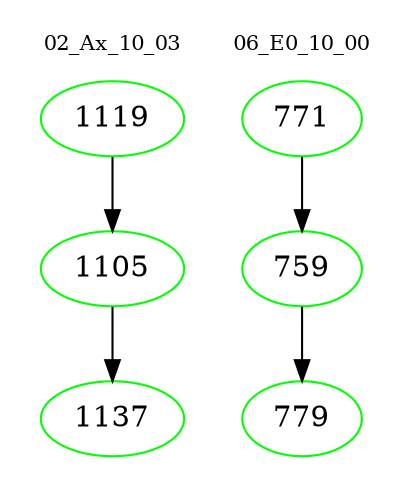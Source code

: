 digraph{
subgraph cluster_0 {
color = white
label = "02_Ax_10_03";
fontsize=10;
T0_1119 [label="1119", color="green"]
T0_1119 -> T0_1105 [color="black"]
T0_1105 [label="1105", color="green"]
T0_1105 -> T0_1137 [color="black"]
T0_1137 [label="1137", color="green"]
}
subgraph cluster_1 {
color = white
label = "06_E0_10_00";
fontsize=10;
T1_771 [label="771", color="green"]
T1_771 -> T1_759 [color="black"]
T1_759 [label="759", color="green"]
T1_759 -> T1_779 [color="black"]
T1_779 [label="779", color="green"]
}
}
